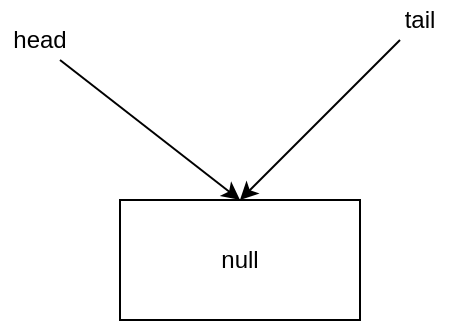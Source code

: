 <mxfile version="14.9.9" type="github">
  <diagram id="C5RBs43oDa-KdzZeNtuy" name="Page-1">
    <mxGraphModel dx="1426" dy="801" grid="1" gridSize="10" guides="1" tooltips="1" connect="1" arrows="1" fold="1" page="1" pageScale="1" pageWidth="827" pageHeight="1169" math="0" shadow="0">
      <root>
        <mxCell id="WIyWlLk6GJQsqaUBKTNV-0" />
        <mxCell id="WIyWlLk6GJQsqaUBKTNV-1" parent="WIyWlLk6GJQsqaUBKTNV-0" />
        <mxCell id="NsoJy9YB0g8otfvqwudh-0" value="null" style="rounded=0;whiteSpace=wrap;html=1;" vertex="1" parent="WIyWlLk6GJQsqaUBKTNV-1">
          <mxGeometry x="150" y="120" width="120" height="60" as="geometry" />
        </mxCell>
        <mxCell id="NsoJy9YB0g8otfvqwudh-4" style="rounded=0;orthogonalLoop=1;jettySize=auto;html=1;exitX=0.75;exitY=1;exitDx=0;exitDy=0;entryX=0.5;entryY=0;entryDx=0;entryDy=0;" edge="1" parent="WIyWlLk6GJQsqaUBKTNV-1" source="NsoJy9YB0g8otfvqwudh-2" target="NsoJy9YB0g8otfvqwudh-0">
          <mxGeometry relative="1" as="geometry" />
        </mxCell>
        <mxCell id="NsoJy9YB0g8otfvqwudh-2" value="head" style="text;html=1;strokeColor=none;fillColor=none;align=center;verticalAlign=middle;whiteSpace=wrap;rounded=0;" vertex="1" parent="WIyWlLk6GJQsqaUBKTNV-1">
          <mxGeometry x="90" y="30" width="40" height="20" as="geometry" />
        </mxCell>
        <mxCell id="NsoJy9YB0g8otfvqwudh-6" style="rounded=0;orthogonalLoop=1;jettySize=auto;html=1;strokeColor=#000000;entryX=0.5;entryY=0;entryDx=0;entryDy=0;" edge="1" parent="WIyWlLk6GJQsqaUBKTNV-1" source="NsoJy9YB0g8otfvqwudh-3" target="NsoJy9YB0g8otfvqwudh-0">
          <mxGeometry relative="1" as="geometry" />
        </mxCell>
        <mxCell id="NsoJy9YB0g8otfvqwudh-3" value="tail" style="text;html=1;strokeColor=none;fillColor=none;align=center;verticalAlign=middle;whiteSpace=wrap;rounded=0;" vertex="1" parent="WIyWlLk6GJQsqaUBKTNV-1">
          <mxGeometry x="280" y="20" width="40" height="20" as="geometry" />
        </mxCell>
      </root>
    </mxGraphModel>
  </diagram>
</mxfile>
